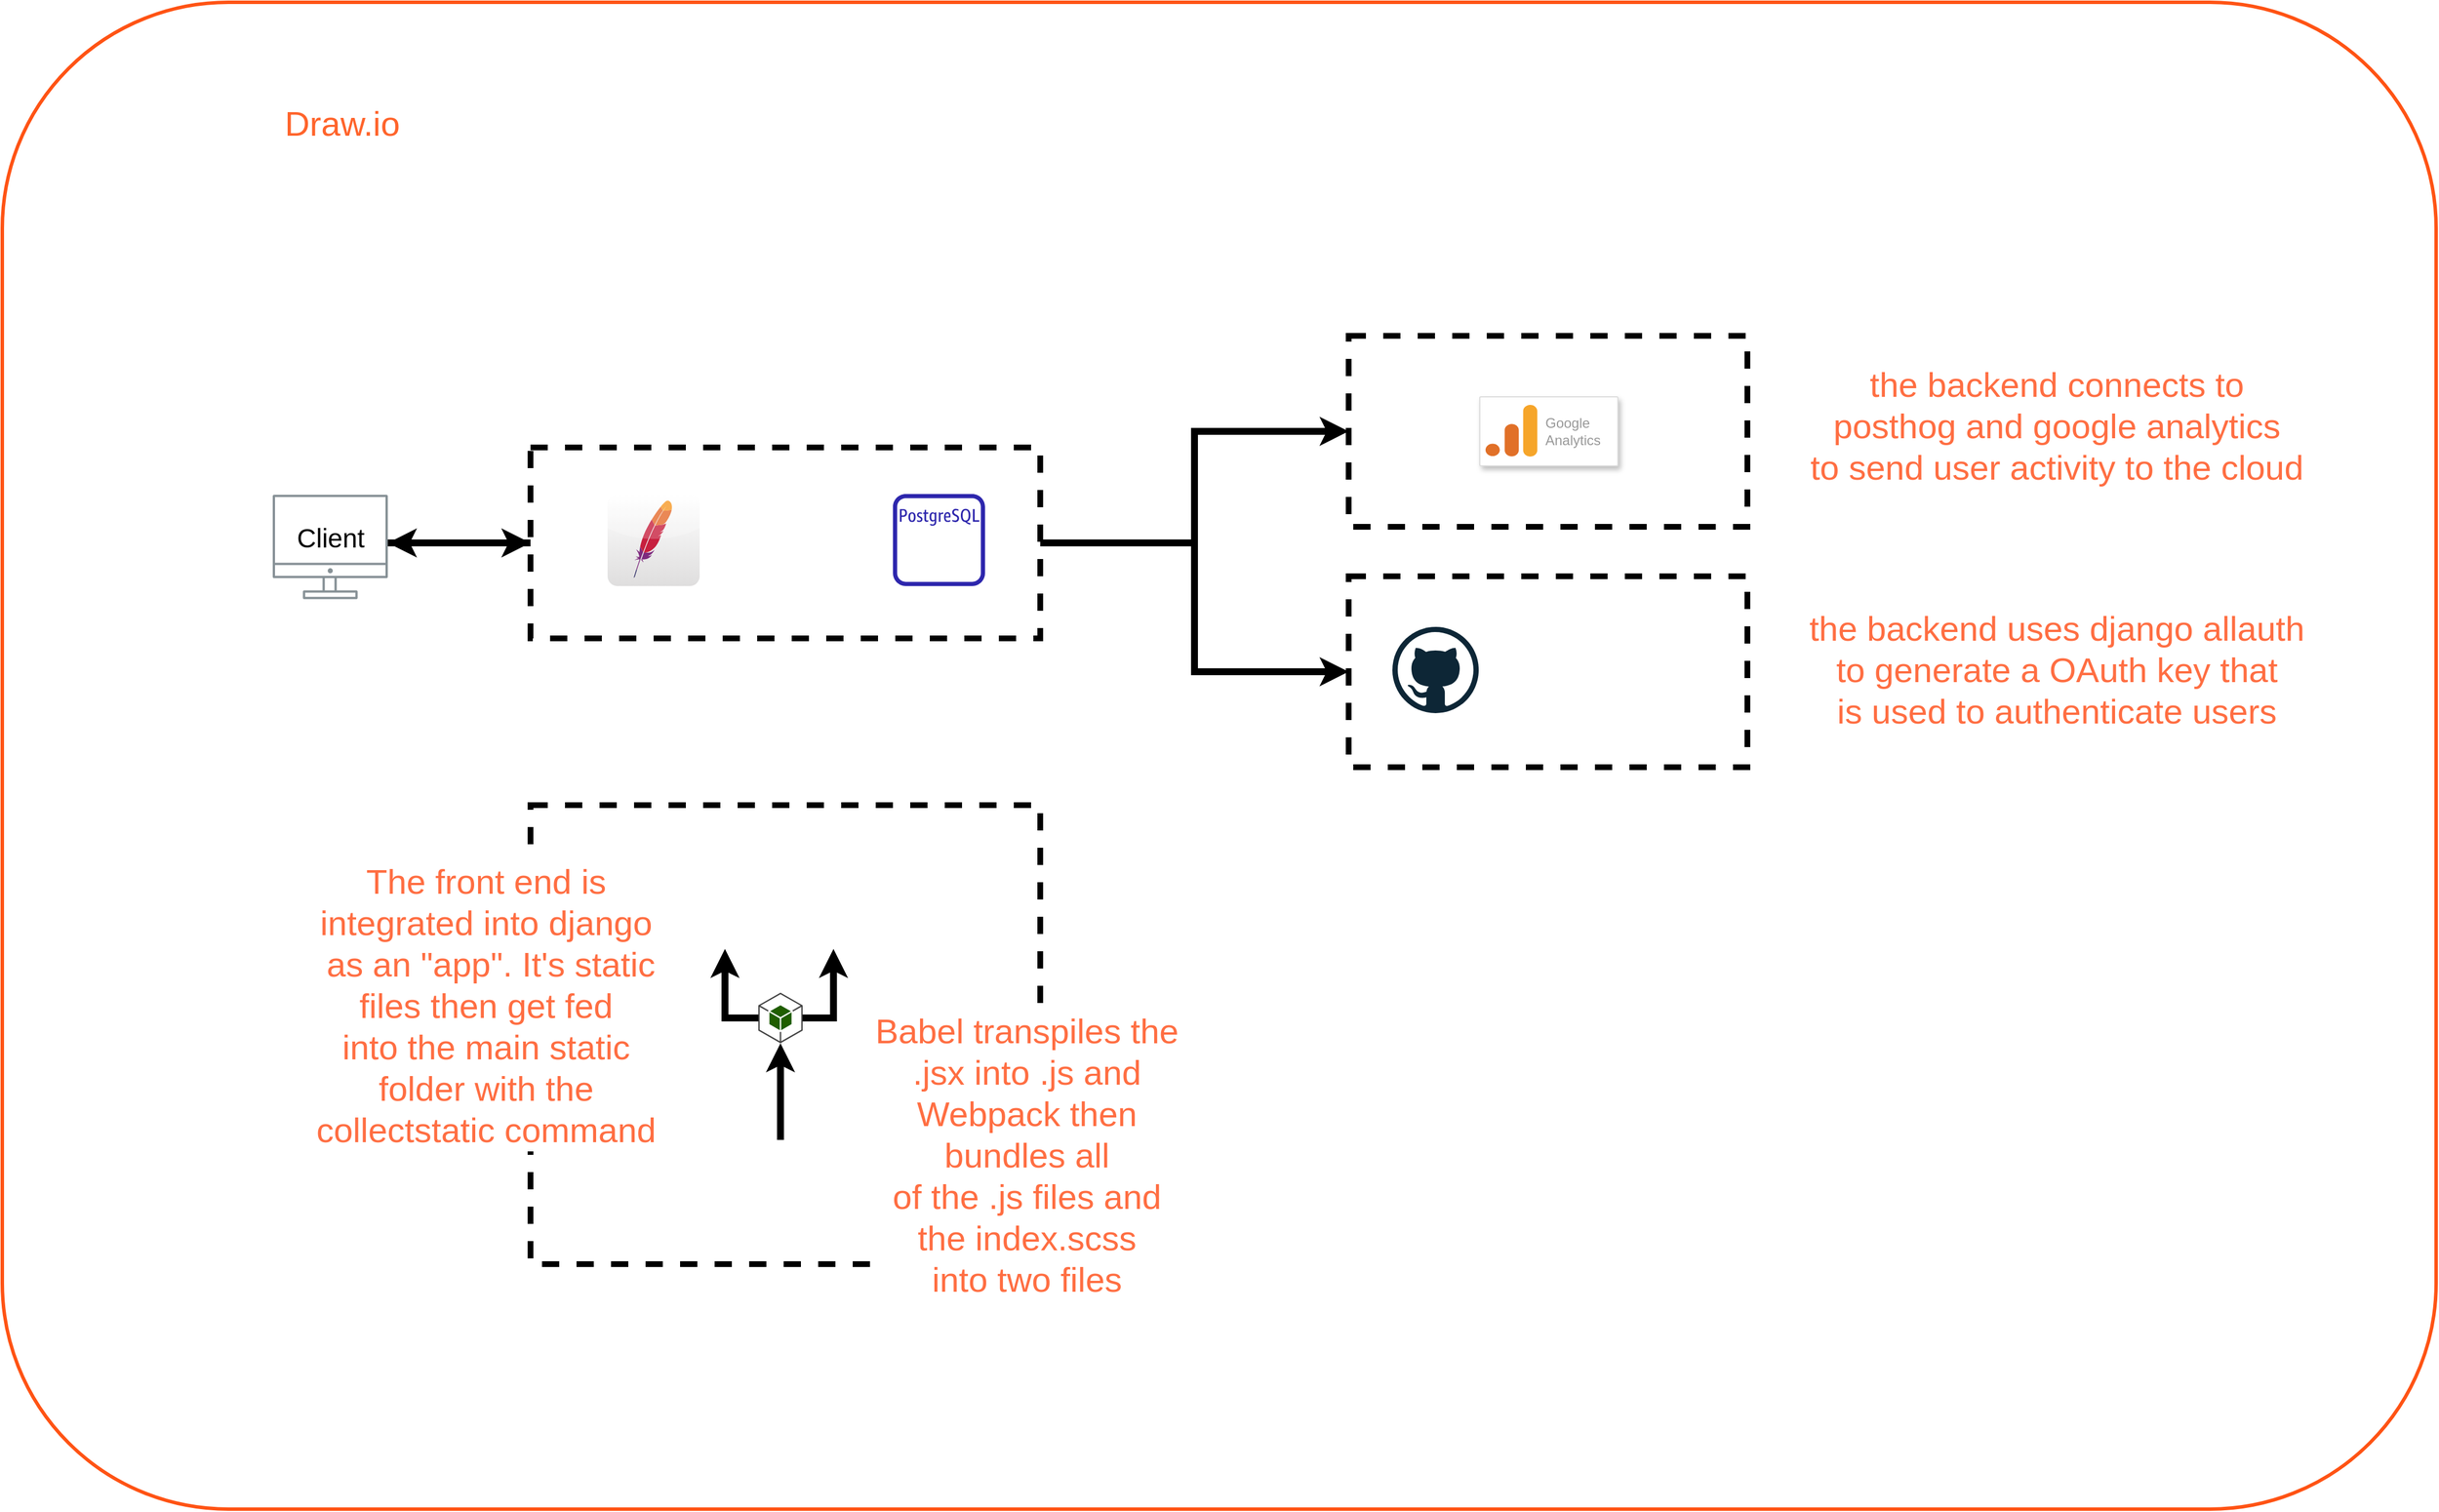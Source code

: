 <mxfile version="20.6.2" type="github">
  <diagram id="Ht1M8jgEwFfnCIfOTk4-" name="Page-1">
    <mxGraphModel dx="3555" dy="2725" grid="1" gridSize="10" guides="1" tooltips="1" connect="1" arrows="1" fold="1" page="1" pageScale="1" pageWidth="1169" pageHeight="827" math="0" shadow="0">
      <root>
        <mxCell id="0" />
        <mxCell id="1" parent="0" />
        <mxCell id="xgc6DM9Copx6KXdF2zNQ-38" value="" style="rounded=0;whiteSpace=wrap;html=1;dashed=1;strokeWidth=5;fillColor=none;" parent="1" vertex="1">
          <mxGeometry x="1245" y="-241" width="346.5" height="166" as="geometry" />
        </mxCell>
        <mxCell id="6ciUN1QbZPSy4jL6s6Ek-6" value="" style="rounded=1;whiteSpace=wrap;html=1;strokeWidth=3;fontSize=30;fillColor=none;strokeColor=#FF5314;" parent="1" vertex="1">
          <mxGeometry x="75" y="-740" width="2115" height="1310" as="geometry" />
        </mxCell>
        <mxCell id="xgc6DM9Copx6KXdF2zNQ-42" value="" style="rounded=0;whiteSpace=wrap;html=1;dashed=1;strokeWidth=5;fillColor=none;" parent="1" vertex="1">
          <mxGeometry x="1245" y="-450" width="346.5" height="166" as="geometry" />
        </mxCell>
        <mxCell id="xgc6DM9Copx6KXdF2zNQ-48" style="edgeStyle=orthogonalEdgeStyle;rounded=0;orthogonalLoop=1;jettySize=auto;html=1;strokeWidth=6;fontSize=30;fontColor=none;" parent="1" source="6ciUN1QbZPSy4jL6s6Ek-3" target="xgc6DM9Copx6KXdF2zNQ-38" edge="1">
          <mxGeometry relative="1" as="geometry" />
        </mxCell>
        <mxCell id="xgc6DM9Copx6KXdF2zNQ-49" style="edgeStyle=orthogonalEdgeStyle;rounded=0;orthogonalLoop=1;jettySize=auto;html=1;exitX=1;exitY=0.5;exitDx=0;exitDy=0;entryX=0;entryY=0.5;entryDx=0;entryDy=0;strokeWidth=6;fontSize=30;fontColor=none;" parent="1" source="6ciUN1QbZPSy4jL6s6Ek-3" target="xgc6DM9Copx6KXdF2zNQ-42" edge="1">
          <mxGeometry relative="1" as="geometry" />
        </mxCell>
        <mxCell id="6ciUN1QbZPSy4jL6s6Ek-3" value="" style="rounded=0;whiteSpace=wrap;html=1;dashed=1;strokeWidth=5;fillColor=none;" parent="1" vertex="1">
          <mxGeometry x="534" y="-353" width="443" height="166" as="geometry" />
        </mxCell>
        <mxCell id="xgc6DM9Copx6KXdF2zNQ-7" value="" style="rounded=0;whiteSpace=wrap;html=1;dashed=1;strokeWidth=5;fillColor=none;" parent="1" vertex="1">
          <mxGeometry x="534" y="-42" width="443" height="399" as="geometry" />
        </mxCell>
        <mxCell id="xgc6DM9Copx6KXdF2zNQ-21" style="edgeStyle=orthogonalEdgeStyle;rounded=0;orthogonalLoop=1;jettySize=auto;html=1;strokeWidth=6;fontSize=23;fontColor=default;" parent="1" source="6ciUN1QbZPSy4jL6s6Ek-3" target="UEzPUAAOIrF-is8g5C7q-109" edge="1">
          <mxGeometry relative="1" as="geometry">
            <Array as="points">
              <mxPoint x="360" y="-270" />
            </Array>
          </mxGeometry>
        </mxCell>
        <mxCell id="xgc6DM9Copx6KXdF2zNQ-19" style="edgeStyle=orthogonalEdgeStyle;rounded=0;orthogonalLoop=1;jettySize=auto;html=1;entryX=0;entryY=0.5;entryDx=0;entryDy=0;strokeWidth=6;fontSize=30;fontColor=#FF6E42;" parent="1" source="UEzPUAAOIrF-is8g5C7q-109" target="6ciUN1QbZPSy4jL6s6Ek-3" edge="1">
          <mxGeometry relative="1" as="geometry">
            <Array as="points">
              <mxPoint x="360" y="-270" />
            </Array>
          </mxGeometry>
        </mxCell>
        <mxCell id="Y8FRlR6LI_EW2aDHlQSC-1" value="" style="sketch=0;outlineConnect=0;fontColor=#232F3E;gradientColor=none;fillColor=#2E27AD;strokeColor=none;dashed=0;verticalLabelPosition=bottom;verticalAlign=top;align=center;html=1;fontSize=12;fontStyle=0;aspect=fixed;pointerEvents=1;shape=mxgraph.aws4.rds_postgresql_instance_alt;" parent="1" vertex="1">
          <mxGeometry x="849" y="-312.5" width="80" height="80" as="geometry" />
        </mxCell>
        <mxCell id="Y8FRlR6LI_EW2aDHlQSC-2" value="" style="dashed=0;outlineConnect=0;html=1;align=center;labelPosition=center;verticalLabelPosition=bottom;verticalAlign=top;shape=mxgraph.webicons.apache;gradientColor=#DFDEDE" parent="1" vertex="1">
          <mxGeometry x="601" y="-312.5" width="80" height="80" as="geometry" />
        </mxCell>
        <mxCell id="6ciUN1QbZPSy4jL6s6Ek-1" value="" style="shape=image;html=1;verticalAlign=top;verticalLabelPosition=bottom;labelBackgroundColor=#ffffff;imageAspect=0;aspect=fixed;image=https://cdn2.iconfinder.com/data/icons/boxicons-logos/24/bxl-django-128.png" parent="1" vertex="1">
          <mxGeometry x="711" y="-314" width="88" height="88" as="geometry" />
        </mxCell>
        <mxCell id="6ciUN1QbZPSy4jL6s6Ek-7" value="&lt;font color=&quot;#FF642B&quot;&gt;Draw.io&lt;/font&gt;" style="text;html=1;align=center;verticalAlign=middle;resizable=0;points=[];autosize=1;strokeColor=none;fillColor=none;fontSize=30;" parent="1" vertex="1">
          <mxGeometry x="310" y="-660" width="120" height="50" as="geometry" />
        </mxCell>
        <mxCell id="xgc6DM9Copx6KXdF2zNQ-2" value="" style="shape=image;html=1;verticalAlign=top;verticalLabelPosition=bottom;labelBackgroundColor=#ffffff;imageAspect=0;aspect=fixed;image=https://cdn1.iconfinder.com/data/icons/unicons-line-vol-5/24/react-128.png" parent="1" vertex="1">
          <mxGeometry x="788" y="-263" width="40" height="40" as="geometry" />
        </mxCell>
        <mxCell id="xgc6DM9Copx6KXdF2zNQ-11" value="" style="edgeStyle=orthogonalEdgeStyle;rounded=0;orthogonalLoop=1;jettySize=auto;html=1;strokeWidth=6;fontSize=30;fontColor=#FF6E42;exitX=1;exitY=0.5;exitDx=0;exitDy=0;exitPerimeter=0;" parent="1" source="xgc6DM9Copx6KXdF2zNQ-3" target="xgc6DM9Copx6KXdF2zNQ-5" edge="1">
          <mxGeometry relative="1" as="geometry" />
        </mxCell>
        <mxCell id="xgc6DM9Copx6KXdF2zNQ-13" style="edgeStyle=orthogonalEdgeStyle;rounded=0;orthogonalLoop=1;jettySize=auto;html=1;strokeWidth=6;fontSize=30;fontColor=#FF6E42;" parent="1" source="xgc6DM9Copx6KXdF2zNQ-3" target="xgc6DM9Copx6KXdF2zNQ-4" edge="1">
          <mxGeometry relative="1" as="geometry" />
        </mxCell>
        <mxCell id="xgc6DM9Copx6KXdF2zNQ-3" value="" style="outlineConnect=0;dashed=0;verticalLabelPosition=bottom;verticalAlign=top;align=center;html=1;shape=mxgraph.aws3.android;fillColor=#205E00;gradientColor=none;" parent="1" vertex="1">
          <mxGeometry x="732" y="121" width="38.5" height="44" as="geometry" />
        </mxCell>
        <mxCell id="xgc6DM9Copx6KXdF2zNQ-4" value="" style="shape=image;html=1;verticalAlign=top;verticalLabelPosition=bottom;labelBackgroundColor=#ffffff;imageAspect=0;aspect=fixed;image=https://cdn1.iconfinder.com/data/icons/bootstrap-vol-3/16/filetype-js-128.png" parent="1" vertex="1">
          <mxGeometry x="680" y="37" width="46" height="46" as="geometry" />
        </mxCell>
        <mxCell id="xgc6DM9Copx6KXdF2zNQ-5" value="" style="shape=image;html=1;verticalAlign=top;verticalLabelPosition=bottom;labelBackgroundColor=#ffffff;imageAspect=0;aspect=fixed;image=https://cdn1.iconfinder.com/data/icons/bootstrap-vol-3/16/filetype-scss-128.png" parent="1" vertex="1">
          <mxGeometry x="774.25" y="37" width="46" height="46" as="geometry" />
        </mxCell>
        <mxCell id="xgc6DM9Copx6KXdF2zNQ-9" style="edgeStyle=orthogonalEdgeStyle;rounded=0;orthogonalLoop=1;jettySize=auto;html=1;exitX=0.5;exitY=0;exitDx=0;exitDy=0;entryX=0.5;entryY=1;entryDx=0;entryDy=0;entryPerimeter=0;fontSize=30;fontColor=#FF6E42;strokeWidth=6;" parent="1" source="xgc6DM9Copx6KXdF2zNQ-6" target="xgc6DM9Copx6KXdF2zNQ-3" edge="1">
          <mxGeometry relative="1" as="geometry" />
        </mxCell>
        <mxCell id="xgc6DM9Copx6KXdF2zNQ-6" value="" style="shape=image;html=1;verticalAlign=top;verticalLabelPosition=bottom;labelBackgroundColor=#ffffff;imageAspect=0;aspect=fixed;image=https://cdn1.iconfinder.com/data/icons/bootstrap-vol-3/16/filetype-jsx-128.png" parent="1" vertex="1">
          <mxGeometry x="728.25" y="249" width="46" height="46" as="geometry" />
        </mxCell>
        <mxCell id="xgc6DM9Copx6KXdF2zNQ-8" value="&lt;div style=&quot;font-size: 30px;&quot;&gt;&lt;font style=&quot;font-size: 30px;&quot; color=&quot;#FF6E42&quot;&gt;Babel transpiles the &lt;br&gt;&lt;/font&gt;&lt;/div&gt;&lt;div style=&quot;font-size: 30px;&quot;&gt;&lt;font style=&quot;font-size: 30px;&quot; color=&quot;#FF6E42&quot;&gt;.jsx into .js and &lt;br&gt;&lt;/font&gt;&lt;/div&gt;&lt;div style=&quot;font-size: 30px;&quot;&gt;&lt;font style=&quot;font-size: 30px;&quot; color=&quot;#FF6E42&quot;&gt;Webpack then &lt;br&gt;&lt;/font&gt;&lt;/div&gt;&lt;div style=&quot;font-size: 30px;&quot;&gt;&lt;font style=&quot;font-size: 30px;&quot; color=&quot;#FF6E42&quot;&gt;bundles all &lt;br&gt;&lt;/font&gt;&lt;/div&gt;&lt;div style=&quot;font-size: 30px;&quot;&gt;&lt;font style=&quot;font-size: 30px;&quot; color=&quot;#FF6E42&quot;&gt;of the .js files and &lt;br&gt;&lt;/font&gt;&lt;/div&gt;&lt;div style=&quot;font-size: 30px;&quot;&gt;&lt;font style=&quot;font-size: 30px;&quot; color=&quot;#FF6E42&quot;&gt;the index.scss &lt;br&gt;&lt;/font&gt;&lt;/div&gt;&lt;div style=&quot;font-size: 30px;&quot;&gt;&lt;font style=&quot;font-size: 30px;&quot; color=&quot;#FF6E42&quot;&gt;into two files&lt;/font&gt;&lt;/div&gt;" style="text;html=1;align=center;verticalAlign=middle;resizable=0;points=[];autosize=1;strokeColor=none;fillColor=none;fontColor=#FF6E42;labelBackgroundColor=default;" parent="1" vertex="1">
          <mxGeometry x="820.25" y="127" width="290" height="270" as="geometry" />
        </mxCell>
        <mxCell id="xgc6DM9Copx6KXdF2zNQ-10" value="&lt;div&gt;&lt;font style=&quot;font-size: 30px;&quot;&gt;The front end is &lt;br&gt;&lt;/font&gt;&lt;/div&gt;&lt;div&gt;&lt;font style=&quot;font-size: 30px;&quot;&gt;integrated into django&lt;/font&gt;&lt;/div&gt;&lt;div&gt;&lt;font style=&quot;font-size: 30px;&quot;&gt;&amp;nbsp;as an &quot;app&quot;. It&#39;s static &lt;br&gt;&lt;/font&gt;&lt;/div&gt;&lt;div&gt;&lt;font style=&quot;font-size: 30px;&quot;&gt;files then get fed &lt;br&gt;&lt;/font&gt;&lt;/div&gt;&lt;div&gt;&lt;font style=&quot;font-size: 30px;&quot;&gt;into the main static &lt;br&gt;&lt;/font&gt;&lt;/div&gt;&lt;div&gt;&lt;font style=&quot;font-size: 30px;&quot;&gt;folder with the &lt;br&gt;&lt;/font&gt;&lt;/div&gt;&lt;div&gt;&lt;font style=&quot;font-size: 30px;&quot;&gt;collectstatic command&lt;/font&gt;&lt;/div&gt;" style="text;html=1;align=center;verticalAlign=middle;resizable=0;points=[];autosize=1;strokeColor=none;fillColor=none;fontColor=#FF6E42;labelBackgroundColor=default;" parent="1" vertex="1">
          <mxGeometry x="335" y="-3" width="320" height="270" as="geometry" />
        </mxCell>
        <mxCell id="UEzPUAAOIrF-is8g5C7q-109" value="&lt;p style=&quot;line-height: 150%;&quot;&gt;&lt;/p&gt;&lt;div style=&quot;font-size: 30px; line-height: 0%;&quot;&gt;&lt;font style=&quot;font-size: 23px;&quot;&gt;Client&lt;/font&gt;&lt;/div&gt;&lt;p&gt;&lt;/p&gt;" style="outlineConnect=0;gradientColor=none;fontColor=none;strokeColor=none;fillColor=#879196;dashed=0;verticalLabelPosition=bottom;verticalAlign=bottom;align=center;html=1;fontSize=12;fontStyle=0;aspect=fixed;shape=mxgraph.aws4.illustration_desktop;pointerEvents=1;labelBackgroundColor=none;labelBorderColor=none;noLabel=1;" parent="1" vertex="1">
          <mxGeometry x="310" y="-312" width="100" height="91" as="geometry" />
        </mxCell>
        <mxCell id="xgc6DM9Copx6KXdF2zNQ-23" value="Client" style="text;html=1;align=center;verticalAlign=middle;resizable=0;points=[];autosize=1;strokeColor=none;fillColor=none;fontSize=23;fontColor=none;" parent="1" vertex="1">
          <mxGeometry x="320" y="-294" width="80" height="40" as="geometry" />
        </mxCell>
        <mxCell id="xgc6DM9Copx6KXdF2zNQ-33" value="" style="dashed=0;outlineConnect=0;html=1;align=center;labelPosition=center;verticalLabelPosition=bottom;verticalAlign=top;shape=mxgraph.weblogos.github;labelBackgroundColor=default;labelBorderColor=none;fontSize=30;fontColor=none;" parent="1" vertex="1">
          <mxGeometry x="1283" y="-197" width="75" height="75" as="geometry" />
        </mxCell>
        <mxCell id="xgc6DM9Copx6KXdF2zNQ-34" value="" style="shape=image;html=1;verticalAlign=top;verticalLabelPosition=bottom;labelBackgroundColor=#ffffff;imageAspect=0;aspect=fixed;image=https://cdn2.iconfinder.com/data/icons/social-media-2285/512/1_Facebook_colored_svg_copy-128.png;labelBorderColor=none;fontSize=30;fontColor=none;" parent="1" vertex="1">
          <mxGeometry x="1383" y="-195.44" width="71.87" height="71.87" as="geometry" />
        </mxCell>
        <mxCell id="xgc6DM9Copx6KXdF2zNQ-35" value="" style="strokeColor=#dddddd;shadow=1;strokeWidth=1;rounded=1;absoluteArcSize=1;arcSize=2;labelBackgroundColor=default;labelBorderColor=none;fontSize=30;fontColor=none;" parent="1" vertex="1">
          <mxGeometry x="1358.93" y="-397" width="120" height="60" as="geometry" />
        </mxCell>
        <mxCell id="xgc6DM9Copx6KXdF2zNQ-36" value="Google&#xa;Analytics" style="sketch=0;dashed=0;connectable=0;html=1;fillColor=#5184F3;strokeColor=none;shape=mxgraph.gcp2.google_analytics;part=1;labelPosition=right;verticalLabelPosition=middle;align=left;verticalAlign=middle;spacingLeft=5;fontColor=#999999;fontSize=12;labelBackgroundColor=default;labelBorderColor=none;" parent="xgc6DM9Copx6KXdF2zNQ-35" vertex="1">
          <mxGeometry width="45" height="45" relative="1" as="geometry">
            <mxPoint x="5" y="7" as="offset" />
          </mxGeometry>
        </mxCell>
        <mxCell id="xgc6DM9Copx6KXdF2zNQ-37" value="" style="shape=image;html=1;verticalAlign=top;verticalLabelPosition=bottom;labelBackgroundColor=#ffffff;imageAspect=0;aspect=fixed;image=https://cdn0.iconfinder.com/data/icons/social-media-and-logos-11/32/Gmail_envelope_letter_email_Gmail_envelope_letter_email-128.png;labelBorderColor=none;fontSize=30;fontColor=none;" parent="1" vertex="1">
          <mxGeometry x="1482" y="-194.44" width="76" height="76" as="geometry" />
        </mxCell>
        <mxCell id="xgc6DM9Copx6KXdF2zNQ-39" value="&lt;div&gt;the backend uses django allauth&lt;br&gt;&lt;/div&gt;&lt;div&gt;to generate a OAuth key that &lt;br&gt;&lt;/div&gt;&lt;div&gt;is used to authenticate users&lt;br&gt;&lt;/div&gt;&lt;div&gt;&lt;br&gt;&lt;/div&gt;" style="text;html=1;align=center;verticalAlign=middle;resizable=0;points=[];autosize=1;strokeColor=none;fillColor=none;fontSize=30;fontColor=#FF6E42;labelBackgroundColor=default;" parent="1" vertex="1">
          <mxGeometry x="1635" y="-222" width="450" height="160" as="geometry" />
        </mxCell>
        <mxCell id="xgc6DM9Copx6KXdF2zNQ-43" value="&lt;div&gt;the backend connects to&lt;/div&gt;&lt;div&gt;posthog and google analytics&lt;/div&gt;&lt;div&gt;to send user activity to the cloud&lt;br&gt;&lt;/div&gt;&lt;div&gt;&lt;br&gt;&lt;/div&gt;" style="text;html=1;align=center;verticalAlign=middle;resizable=0;points=[];autosize=1;strokeColor=none;fillColor=none;fontSize=30;fontColor=#FF6E42;labelBackgroundColor=default;" parent="1" vertex="1">
          <mxGeometry x="1635" y="-434" width="450" height="160" as="geometry" />
        </mxCell>
      </root>
    </mxGraphModel>
  </diagram>
</mxfile>
